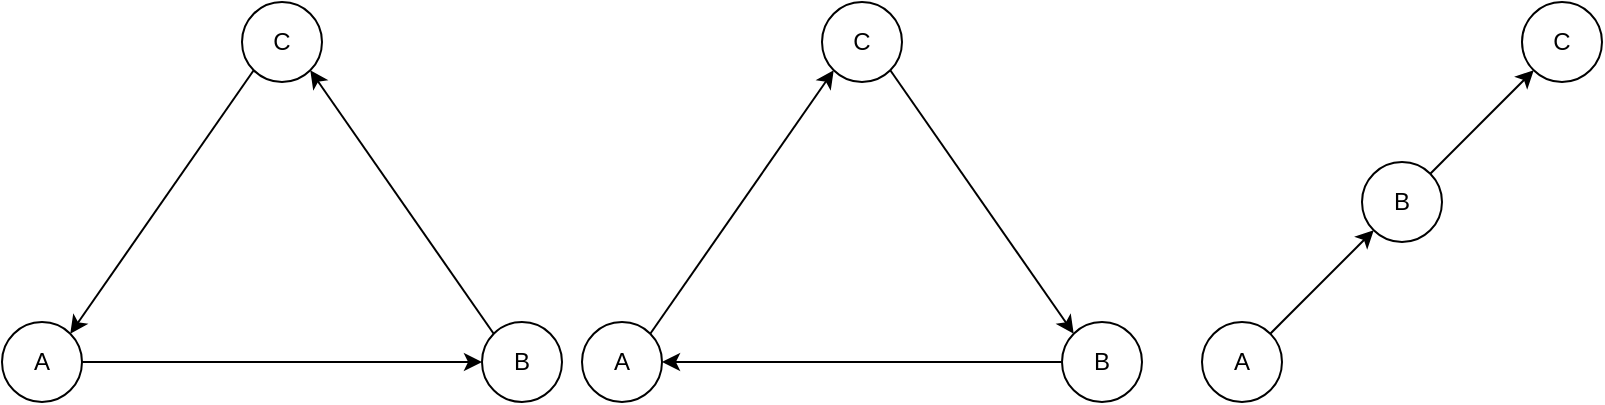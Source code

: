 <mxfile version="14.6.3" type="device"><diagram id="-7thAbELPp-rdjORzJxQ" name="Page-1"><mxGraphModel dx="825" dy="460" grid="1" gridSize="10" guides="1" tooltips="1" connect="1" arrows="1" fold="1" page="1" pageScale="1" pageWidth="1169" pageHeight="550" math="0" shadow="0"><root><mxCell id="0"/><mxCell id="1" parent="0"/><mxCell id="KveRWE1iIK7p5R3MhE4d-1" value="C" style="ellipse;whiteSpace=wrap;html=1;aspect=fixed;" vertex="1" parent="1"><mxGeometry x="480" y="120" width="40" height="40" as="geometry"/></mxCell><mxCell id="KveRWE1iIK7p5R3MhE4d-2" value="A" style="ellipse;whiteSpace=wrap;html=1;aspect=fixed;" vertex="1" parent="1"><mxGeometry x="360" y="280" width="40" height="40" as="geometry"/></mxCell><mxCell id="KveRWE1iIK7p5R3MhE4d-3" value="B" style="ellipse;whiteSpace=wrap;html=1;aspect=fixed;" vertex="1" parent="1"><mxGeometry x="600" y="280" width="40" height="40" as="geometry"/></mxCell><mxCell id="KveRWE1iIK7p5R3MhE4d-5" value="" style="endArrow=classic;html=1;exitX=1;exitY=0.5;exitDx=0;exitDy=0;entryX=0;entryY=0.5;entryDx=0;entryDy=0;" edge="1" parent="1" source="KveRWE1iIK7p5R3MhE4d-2" target="KveRWE1iIK7p5R3MhE4d-3"><mxGeometry width="50" height="50" relative="1" as="geometry"><mxPoint x="570" y="180" as="sourcePoint"/><mxPoint x="620" y="130" as="targetPoint"/></mxGeometry></mxCell><mxCell id="KveRWE1iIK7p5R3MhE4d-6" value="" style="endArrow=classic;html=1;exitX=0;exitY=0;exitDx=0;exitDy=0;entryX=1;entryY=1;entryDx=0;entryDy=0;" edge="1" parent="1" source="KveRWE1iIK7p5R3MhE4d-3" target="KveRWE1iIK7p5R3MhE4d-1"><mxGeometry width="50" height="50" relative="1" as="geometry"><mxPoint x="410" y="310" as="sourcePoint"/><mxPoint x="610" y="310" as="targetPoint"/></mxGeometry></mxCell><mxCell id="KveRWE1iIK7p5R3MhE4d-7" value="" style="endArrow=classic;html=1;exitX=0;exitY=1;exitDx=0;exitDy=0;entryX=1;entryY=0;entryDx=0;entryDy=0;" edge="1" parent="1" source="KveRWE1iIK7p5R3MhE4d-1" target="KveRWE1iIK7p5R3MhE4d-2"><mxGeometry width="50" height="50" relative="1" as="geometry"><mxPoint x="615.858" y="295.858" as="sourcePoint"/><mxPoint x="524.142" y="164.142" as="targetPoint"/></mxGeometry></mxCell><mxCell id="KveRWE1iIK7p5R3MhE4d-8" value="C" style="ellipse;whiteSpace=wrap;html=1;aspect=fixed;" vertex="1" parent="1"><mxGeometry x="770" y="120" width="40" height="40" as="geometry"/></mxCell><mxCell id="KveRWE1iIK7p5R3MhE4d-9" value="A" style="ellipse;whiteSpace=wrap;html=1;aspect=fixed;" vertex="1" parent="1"><mxGeometry x="650" y="280" width="40" height="40" as="geometry"/></mxCell><mxCell id="KveRWE1iIK7p5R3MhE4d-10" value="B" style="ellipse;whiteSpace=wrap;html=1;aspect=fixed;" vertex="1" parent="1"><mxGeometry x="890" y="280" width="40" height="40" as="geometry"/></mxCell><mxCell id="KveRWE1iIK7p5R3MhE4d-11" value="" style="endArrow=classic;html=1;exitX=1;exitY=0;exitDx=0;exitDy=0;entryX=0;entryY=1;entryDx=0;entryDy=0;" edge="1" parent="1" source="KveRWE1iIK7p5R3MhE4d-9" target="KveRWE1iIK7p5R3MhE4d-8"><mxGeometry width="50" height="50" relative="1" as="geometry"><mxPoint x="860" y="180" as="sourcePoint"/><mxPoint x="910" y="130" as="targetPoint"/></mxGeometry></mxCell><mxCell id="KveRWE1iIK7p5R3MhE4d-12" value="" style="endArrow=classic;html=1;exitX=0;exitY=0.5;exitDx=0;exitDy=0;entryX=1;entryY=0.5;entryDx=0;entryDy=0;" edge="1" parent="1" source="KveRWE1iIK7p5R3MhE4d-10" target="KveRWE1iIK7p5R3MhE4d-9"><mxGeometry width="50" height="50" relative="1" as="geometry"><mxPoint x="700" y="310" as="sourcePoint"/><mxPoint x="900" y="310" as="targetPoint"/></mxGeometry></mxCell><mxCell id="KveRWE1iIK7p5R3MhE4d-14" value="" style="endArrow=classic;html=1;exitX=1;exitY=1;exitDx=0;exitDy=0;entryX=0;entryY=0;entryDx=0;entryDy=0;" edge="1" parent="1" source="KveRWE1iIK7p5R3MhE4d-8" target="KveRWE1iIK7p5R3MhE4d-10"><mxGeometry width="50" height="50" relative="1" as="geometry"><mxPoint x="900" y="310" as="sourcePoint"/><mxPoint x="700" y="310" as="targetPoint"/></mxGeometry></mxCell><mxCell id="KveRWE1iIK7p5R3MhE4d-15" value="B" style="ellipse;whiteSpace=wrap;html=1;aspect=fixed;" vertex="1" parent="1"><mxGeometry x="1040" y="200" width="40" height="40" as="geometry"/></mxCell><mxCell id="KveRWE1iIK7p5R3MhE4d-16" value="A" style="ellipse;whiteSpace=wrap;html=1;aspect=fixed;" vertex="1" parent="1"><mxGeometry x="960" y="280" width="40" height="40" as="geometry"/></mxCell><mxCell id="KveRWE1iIK7p5R3MhE4d-17" value="C" style="ellipse;whiteSpace=wrap;html=1;aspect=fixed;" vertex="1" parent="1"><mxGeometry x="1120" y="120" width="40" height="40" as="geometry"/></mxCell><mxCell id="KveRWE1iIK7p5R3MhE4d-18" value="" style="endArrow=classic;html=1;entryX=0;entryY=1;entryDx=0;entryDy=0;" edge="1" parent="1" source="KveRWE1iIK7p5R3MhE4d-16" target="KveRWE1iIK7p5R3MhE4d-15"><mxGeometry width="50" height="50" relative="1" as="geometry"><mxPoint x="1150" y="180" as="sourcePoint"/><mxPoint x="1200" y="130" as="targetPoint"/></mxGeometry></mxCell><mxCell id="KveRWE1iIK7p5R3MhE4d-20" value="" style="endArrow=classic;html=1;exitX=1;exitY=0;exitDx=0;exitDy=0;entryX=0;entryY=1;entryDx=0;entryDy=0;" edge="1" parent="1" source="KveRWE1iIK7p5R3MhE4d-15" target="KveRWE1iIK7p5R3MhE4d-17"><mxGeometry width="50" height="50" relative="1" as="geometry"><mxPoint x="1190" y="310" as="sourcePoint"/><mxPoint x="990" y="310" as="targetPoint"/></mxGeometry></mxCell></root></mxGraphModel></diagram></mxfile>